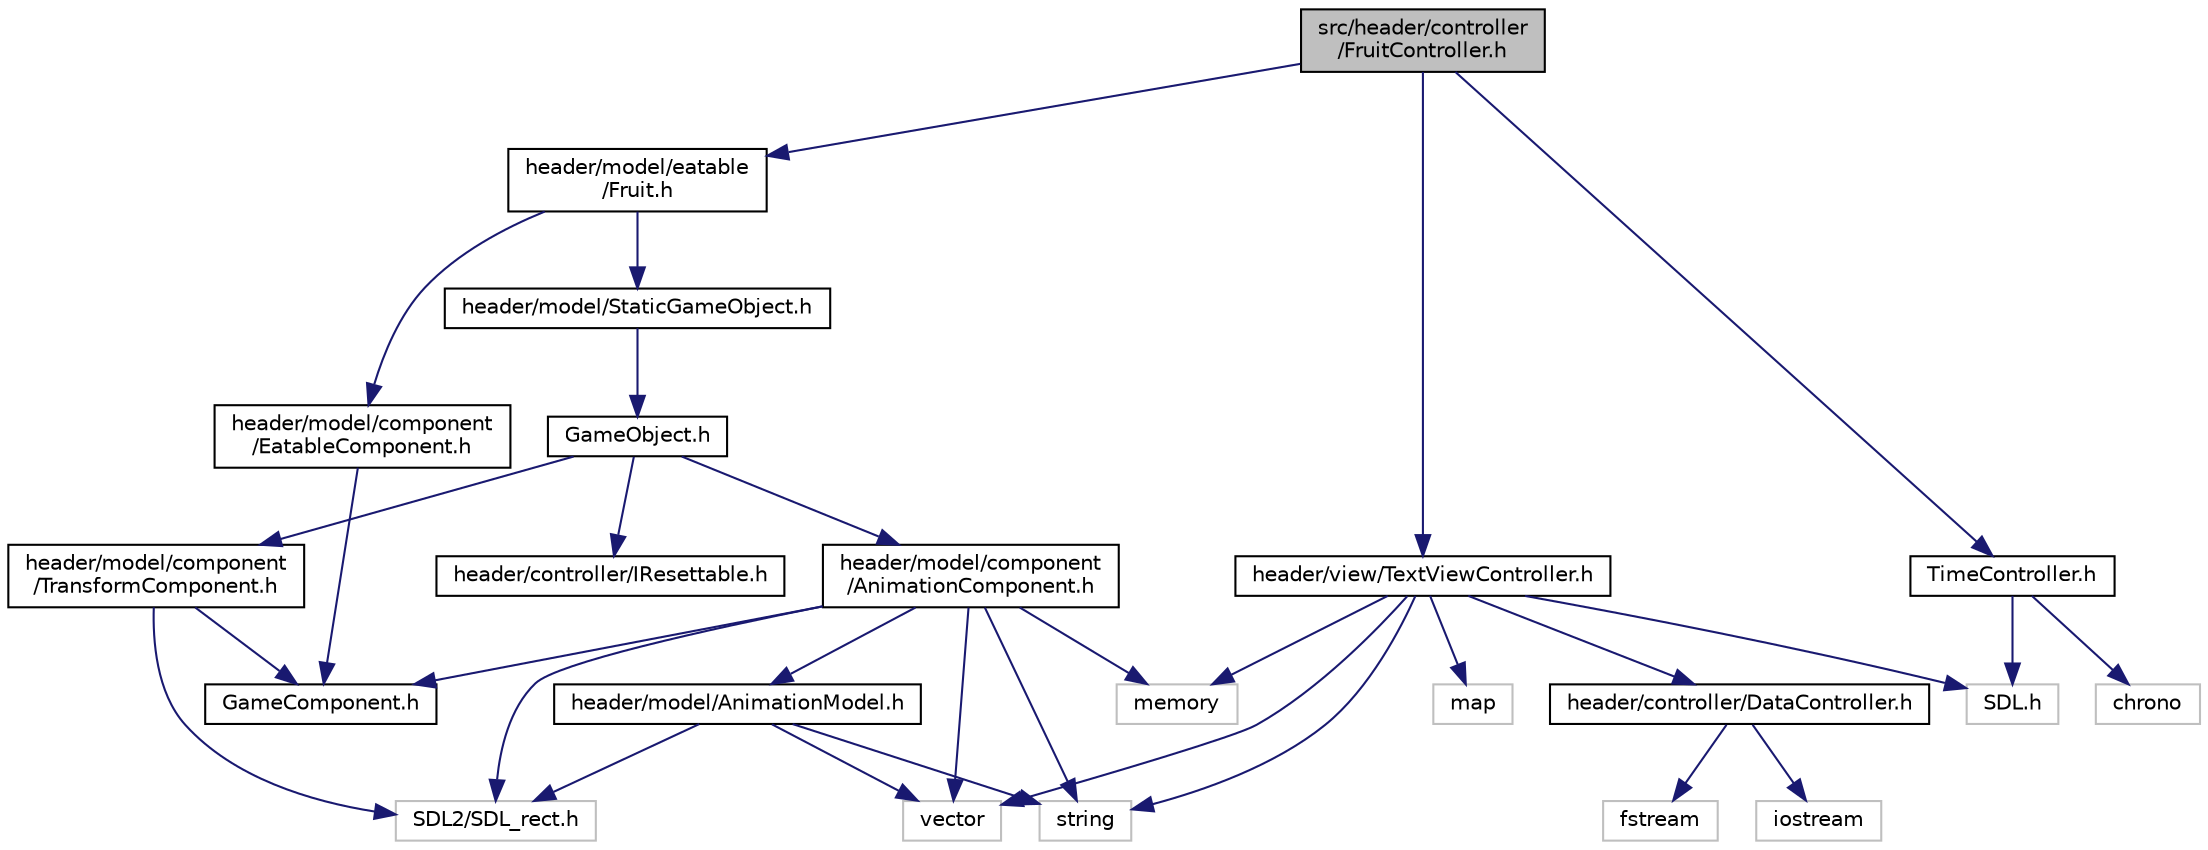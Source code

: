 digraph "src/header/controller/FruitController.h"
{
 // LATEX_PDF_SIZE
  edge [fontname="Helvetica",fontsize="10",labelfontname="Helvetica",labelfontsize="10"];
  node [fontname="Helvetica",fontsize="10",shape=record];
  Node1 [label="src/header/controller\l/FruitController.h",height=0.2,width=0.4,color="black", fillcolor="grey75", style="filled", fontcolor="black",tooltip=" "];
  Node1 -> Node2 [color="midnightblue",fontsize="10",style="solid"];
  Node2 [label="header/model/eatable\l/Fruit.h",height=0.2,width=0.4,color="black", fillcolor="white", style="filled",URL="$Fruit_8h.html",tooltip="Header file for the Fruit class."];
  Node2 -> Node3 [color="midnightblue",fontsize="10",style="solid"];
  Node3 [label="header/model/StaticGameObject.h",height=0.2,width=0.4,color="black", fillcolor="white", style="filled",URL="$StaticGameObject_8h.html",tooltip=" "];
  Node3 -> Node4 [color="midnightblue",fontsize="10",style="solid"];
  Node4 [label="GameObject.h",height=0.2,width=0.4,color="black", fillcolor="white", style="filled",URL="$GameObject_8h.html",tooltip="Base class for all game objects in the game, with transform and animation components."];
  Node4 -> Node5 [color="midnightblue",fontsize="10",style="solid"];
  Node5 [label="header/model/component\l/TransformComponent.h",height=0.2,width=0.4,color="black", fillcolor="white", style="filled",URL="$TransformComponent_8h.html",tooltip="Class that handles an object's size and position on the screen. All game objects have this component ..."];
  Node5 -> Node6 [color="midnightblue",fontsize="10",style="solid"];
  Node6 [label="SDL2/SDL_rect.h",height=0.2,width=0.4,color="grey75", fillcolor="white", style="filled",tooltip=" "];
  Node5 -> Node7 [color="midnightblue",fontsize="10",style="solid"];
  Node7 [label="GameComponent.h",height=0.2,width=0.4,color="black", fillcolor="white", style="filled",URL="$GameComponent_8h.html",tooltip="Parent class for all other game components."];
  Node4 -> Node8 [color="midnightblue",fontsize="10",style="solid"];
  Node8 [label="header/model/component\l/AnimationComponent.h",height=0.2,width=0.4,color="black", fillcolor="white", style="filled",URL="$AnimationComponent_8h.html",tooltip=" "];
  Node8 -> Node9 [color="midnightblue",fontsize="10",style="solid"];
  Node9 [label="string",height=0.2,width=0.4,color="grey75", fillcolor="white", style="filled",tooltip=" "];
  Node8 -> Node6 [color="midnightblue",fontsize="10",style="solid"];
  Node8 -> Node10 [color="midnightblue",fontsize="10",style="solid"];
  Node10 [label="vector",height=0.2,width=0.4,color="grey75", fillcolor="white", style="filled",tooltip=" "];
  Node8 -> Node11 [color="midnightblue",fontsize="10",style="solid"];
  Node11 [label="memory",height=0.2,width=0.4,color="grey75", fillcolor="white", style="filled",tooltip=" "];
  Node8 -> Node7 [color="midnightblue",fontsize="10",style="solid"];
  Node8 -> Node12 [color="midnightblue",fontsize="10",style="solid"];
  Node12 [label="header/model/AnimationModel.h",height=0.2,width=0.4,color="black", fillcolor="white", style="filled",URL="$AnimationModel_8h.html",tooltip=" "];
  Node12 -> Node6 [color="midnightblue",fontsize="10",style="solid"];
  Node12 -> Node9 [color="midnightblue",fontsize="10",style="solid"];
  Node12 -> Node10 [color="midnightblue",fontsize="10",style="solid"];
  Node4 -> Node13 [color="midnightblue",fontsize="10",style="solid"];
  Node13 [label="header/controller/IResettable.h",height=0.2,width=0.4,color="black", fillcolor="white", style="filled",URL="$IResettable_8h.html",tooltip=" "];
  Node2 -> Node14 [color="midnightblue",fontsize="10",style="solid"];
  Node14 [label="header/model/component\l/EatableComponent.h",height=0.2,width=0.4,color="black", fillcolor="white", style="filled",URL="$EatableComponent_8h.html",tooltip="This class is placed on all objects that are eatable by Pacman (such as dots on the screen or fruits ..."];
  Node14 -> Node7 [color="midnightblue",fontsize="10",style="solid"];
  Node1 -> Node15 [color="midnightblue",fontsize="10",style="solid"];
  Node15 [label="TimeController.h",height=0.2,width=0.4,color="black", fillcolor="white", style="filled",URL="$TimeController_8h.html",tooltip=" "];
  Node15 -> Node16 [color="midnightblue",fontsize="10",style="solid"];
  Node16 [label="chrono",height=0.2,width=0.4,color="grey75", fillcolor="white", style="filled",tooltip=" "];
  Node15 -> Node17 [color="midnightblue",fontsize="10",style="solid"];
  Node17 [label="SDL.h",height=0.2,width=0.4,color="grey75", fillcolor="white", style="filled",tooltip=" "];
  Node1 -> Node18 [color="midnightblue",fontsize="10",style="solid"];
  Node18 [label="header/view/TextViewController.h",height=0.2,width=0.4,color="black", fillcolor="white", style="filled",URL="$TextViewController_8h.html",tooltip=" "];
  Node18 -> Node11 [color="midnightblue",fontsize="10",style="solid"];
  Node18 -> Node19 [color="midnightblue",fontsize="10",style="solid"];
  Node19 [label="map",height=0.2,width=0.4,color="grey75", fillcolor="white", style="filled",tooltip=" "];
  Node18 -> Node10 [color="midnightblue",fontsize="10",style="solid"];
  Node18 -> Node17 [color="midnightblue",fontsize="10",style="solid"];
  Node18 -> Node9 [color="midnightblue",fontsize="10",style="solid"];
  Node18 -> Node20 [color="midnightblue",fontsize="10",style="solid"];
  Node20 [label="header/controller/DataController.h",height=0.2,width=0.4,color="black", fillcolor="white", style="filled",URL="$DataController_8h.html",tooltip=" "];
  Node20 -> Node21 [color="midnightblue",fontsize="10",style="solid"];
  Node21 [label="iostream",height=0.2,width=0.4,color="grey75", fillcolor="white", style="filled",tooltip=" "];
  Node20 -> Node22 [color="midnightblue",fontsize="10",style="solid"];
  Node22 [label="fstream",height=0.2,width=0.4,color="grey75", fillcolor="white", style="filled",tooltip=" "];
}

